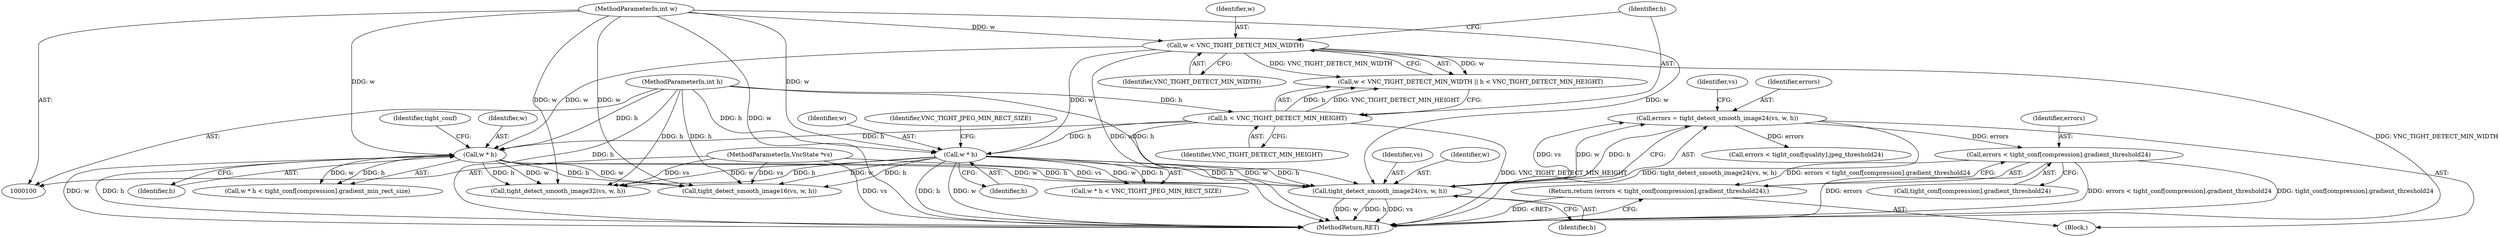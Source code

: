 digraph "0_qemu_9f64916da20eea67121d544698676295bbb105a7_4@array" {
"1000241" [label="(Call,errors < tight_conf[compression].gradient_threshold24)"];
"1000214" [label="(Call,errors = tight_detect_smooth_image24(vs, w, h))"];
"1000216" [label="(Call,tight_detect_smooth_image24(vs, w, h))"];
"1000101" [label="(MethodParameterIn,VncState *vs)"];
"1000185" [label="(Call,w * h)"];
"1000151" [label="(Call,w < VNC_TIGHT_DETECT_MIN_WIDTH)"];
"1000102" [label="(MethodParameterIn,int w)"];
"1000154" [label="(Call,h < VNC_TIGHT_DETECT_MIN_HEIGHT)"];
"1000103" [label="(MethodParameterIn,int h)"];
"1000174" [label="(Call,w * h)"];
"1000240" [label="(Return,return (errors < tight_conf[compression].gradient_threshold24);)"];
"1000174" [label="(Call,w * h)"];
"1000185" [label="(Call,w * h)"];
"1000187" [label="(Identifier,h)"];
"1000175" [label="(Identifier,w)"];
"1000190" [label="(Identifier,tight_conf)"];
"1000150" [label="(Call,w < VNC_TIGHT_DETECT_MIN_WIDTH || h < VNC_TIGHT_DETECT_MIN_HEIGHT)"];
"1000184" [label="(Call,w * h < tight_conf[compression].gradient_min_rect_size)"];
"1000177" [label="(Identifier,VNC_TIGHT_JPEG_MIN_RECT_SIZE)"];
"1000219" [label="(Identifier,h)"];
"1000156" [label="(Identifier,VNC_TIGHT_DETECT_MIN_HEIGHT)"];
"1000240" [label="(Return,return (errors < tight_conf[compression].gradient_threshold24);)"];
"1000214" [label="(Call,errors = tight_detect_smooth_image24(vs, w, h))"];
"1000155" [label="(Identifier,h)"];
"1000216" [label="(Call,tight_detect_smooth_image24(vs, w, h))"];
"1000286" [label="(MethodReturn,RET)"];
"1000241" [label="(Call,errors < tight_conf[compression].gradient_threshold24)"];
"1000102" [label="(MethodParameterIn,int w)"];
"1000213" [label="(Block,)"];
"1000151" [label="(Call,w < VNC_TIGHT_DETECT_MIN_WIDTH)"];
"1000242" [label="(Identifier,errors)"];
"1000233" [label="(Call,errors < tight_conf[quality].jpeg_threshold24)"];
"1000252" [label="(Call,tight_detect_smooth_image32(vs, w, h))"];
"1000152" [label="(Identifier,w)"];
"1000153" [label="(Identifier,VNC_TIGHT_DETECT_MIN_WIDTH)"];
"1000173" [label="(Call,w * h < VNC_TIGHT_JPEG_MIN_RECT_SIZE)"];
"1000103" [label="(MethodParameterIn,int h)"];
"1000224" [label="(Identifier,vs)"];
"1000186" [label="(Identifier,w)"];
"1000217" [label="(Identifier,vs)"];
"1000176" [label="(Identifier,h)"];
"1000260" [label="(Call,tight_detect_smooth_image16(vs, w, h))"];
"1000101" [label="(MethodParameterIn,VncState *vs)"];
"1000215" [label="(Identifier,errors)"];
"1000154" [label="(Call,h < VNC_TIGHT_DETECT_MIN_HEIGHT)"];
"1000243" [label="(Call,tight_conf[compression].gradient_threshold24)"];
"1000218" [label="(Identifier,w)"];
"1000241" -> "1000240"  [label="AST: "];
"1000241" -> "1000243"  [label="CFG: "];
"1000242" -> "1000241"  [label="AST: "];
"1000243" -> "1000241"  [label="AST: "];
"1000240" -> "1000241"  [label="CFG: "];
"1000241" -> "1000286"  [label="DDG: errors"];
"1000241" -> "1000286"  [label="DDG: errors < tight_conf[compression].gradient_threshold24"];
"1000241" -> "1000286"  [label="DDG: tight_conf[compression].gradient_threshold24"];
"1000241" -> "1000240"  [label="DDG: errors < tight_conf[compression].gradient_threshold24"];
"1000214" -> "1000241"  [label="DDG: errors"];
"1000214" -> "1000213"  [label="AST: "];
"1000214" -> "1000216"  [label="CFG: "];
"1000215" -> "1000214"  [label="AST: "];
"1000216" -> "1000214"  [label="AST: "];
"1000224" -> "1000214"  [label="CFG: "];
"1000214" -> "1000286"  [label="DDG: tight_detect_smooth_image24(vs, w, h)"];
"1000216" -> "1000214"  [label="DDG: vs"];
"1000216" -> "1000214"  [label="DDG: w"];
"1000216" -> "1000214"  [label="DDG: h"];
"1000214" -> "1000233"  [label="DDG: errors"];
"1000216" -> "1000219"  [label="CFG: "];
"1000217" -> "1000216"  [label="AST: "];
"1000218" -> "1000216"  [label="AST: "];
"1000219" -> "1000216"  [label="AST: "];
"1000216" -> "1000286"  [label="DDG: h"];
"1000216" -> "1000286"  [label="DDG: vs"];
"1000216" -> "1000286"  [label="DDG: w"];
"1000101" -> "1000216"  [label="DDG: vs"];
"1000185" -> "1000216"  [label="DDG: w"];
"1000185" -> "1000216"  [label="DDG: h"];
"1000174" -> "1000216"  [label="DDG: w"];
"1000174" -> "1000216"  [label="DDG: h"];
"1000102" -> "1000216"  [label="DDG: w"];
"1000103" -> "1000216"  [label="DDG: h"];
"1000101" -> "1000100"  [label="AST: "];
"1000101" -> "1000286"  [label="DDG: vs"];
"1000101" -> "1000252"  [label="DDG: vs"];
"1000101" -> "1000260"  [label="DDG: vs"];
"1000185" -> "1000184"  [label="AST: "];
"1000185" -> "1000187"  [label="CFG: "];
"1000186" -> "1000185"  [label="AST: "];
"1000187" -> "1000185"  [label="AST: "];
"1000190" -> "1000185"  [label="CFG: "];
"1000185" -> "1000286"  [label="DDG: w"];
"1000185" -> "1000286"  [label="DDG: h"];
"1000185" -> "1000184"  [label="DDG: w"];
"1000185" -> "1000184"  [label="DDG: h"];
"1000151" -> "1000185"  [label="DDG: w"];
"1000102" -> "1000185"  [label="DDG: w"];
"1000154" -> "1000185"  [label="DDG: h"];
"1000103" -> "1000185"  [label="DDG: h"];
"1000185" -> "1000252"  [label="DDG: w"];
"1000185" -> "1000252"  [label="DDG: h"];
"1000185" -> "1000260"  [label="DDG: w"];
"1000185" -> "1000260"  [label="DDG: h"];
"1000151" -> "1000150"  [label="AST: "];
"1000151" -> "1000153"  [label="CFG: "];
"1000152" -> "1000151"  [label="AST: "];
"1000153" -> "1000151"  [label="AST: "];
"1000155" -> "1000151"  [label="CFG: "];
"1000150" -> "1000151"  [label="CFG: "];
"1000151" -> "1000286"  [label="DDG: w"];
"1000151" -> "1000286"  [label="DDG: VNC_TIGHT_DETECT_MIN_WIDTH"];
"1000151" -> "1000150"  [label="DDG: w"];
"1000151" -> "1000150"  [label="DDG: VNC_TIGHT_DETECT_MIN_WIDTH"];
"1000102" -> "1000151"  [label="DDG: w"];
"1000151" -> "1000174"  [label="DDG: w"];
"1000102" -> "1000100"  [label="AST: "];
"1000102" -> "1000286"  [label="DDG: w"];
"1000102" -> "1000174"  [label="DDG: w"];
"1000102" -> "1000252"  [label="DDG: w"];
"1000102" -> "1000260"  [label="DDG: w"];
"1000154" -> "1000150"  [label="AST: "];
"1000154" -> "1000156"  [label="CFG: "];
"1000155" -> "1000154"  [label="AST: "];
"1000156" -> "1000154"  [label="AST: "];
"1000150" -> "1000154"  [label="CFG: "];
"1000154" -> "1000286"  [label="DDG: h"];
"1000154" -> "1000286"  [label="DDG: VNC_TIGHT_DETECT_MIN_HEIGHT"];
"1000154" -> "1000150"  [label="DDG: h"];
"1000154" -> "1000150"  [label="DDG: VNC_TIGHT_DETECT_MIN_HEIGHT"];
"1000103" -> "1000154"  [label="DDG: h"];
"1000154" -> "1000174"  [label="DDG: h"];
"1000103" -> "1000100"  [label="AST: "];
"1000103" -> "1000286"  [label="DDG: h"];
"1000103" -> "1000174"  [label="DDG: h"];
"1000103" -> "1000252"  [label="DDG: h"];
"1000103" -> "1000260"  [label="DDG: h"];
"1000174" -> "1000173"  [label="AST: "];
"1000174" -> "1000176"  [label="CFG: "];
"1000175" -> "1000174"  [label="AST: "];
"1000176" -> "1000174"  [label="AST: "];
"1000177" -> "1000174"  [label="CFG: "];
"1000174" -> "1000286"  [label="DDG: h"];
"1000174" -> "1000286"  [label="DDG: w"];
"1000174" -> "1000173"  [label="DDG: w"];
"1000174" -> "1000173"  [label="DDG: h"];
"1000174" -> "1000252"  [label="DDG: w"];
"1000174" -> "1000252"  [label="DDG: h"];
"1000174" -> "1000260"  [label="DDG: w"];
"1000174" -> "1000260"  [label="DDG: h"];
"1000240" -> "1000213"  [label="AST: "];
"1000286" -> "1000240"  [label="CFG: "];
"1000240" -> "1000286"  [label="DDG: <RET>"];
}
